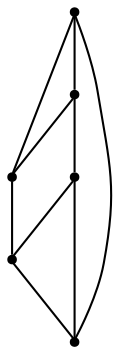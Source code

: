 graph {
  node [shape=point,comment="{\"directed\":false,\"doi\":\"10.1007/978-3-642-11805-0_19\",\"figure\":\"2\"}"]

  v0 [pos="885.5752137561176,629.1537267973931"]
  v1 [pos="807.5171621544416,707.1820319204621"]
  v2 [pos="729.4549430758454,629.153726797393"]
  v3 [pos="885.5752137561177,785.2145983378094"]
  v4 [pos="807.5171621544416,863.2429034608786"]
  v5 [pos="729.4549430758453,785.2145983378094"]

  v0 -- v1 [id="-1",pos="885.5752137561176,629.1537267973931 807.5171621544416,707.1820319204621 807.5171621544416,707.1820319204621 807.5171621544416,707.1820319204621"]
  v5 -- v4 [id="-2",pos="729.4549430758453,785.2145983378094 807.5171621544416,863.2429034608786 807.5171621544416,863.2429034608786 807.5171621544416,863.2429034608786"]
  v5 -- v3 [id="-3",pos="729.4549430758453,785.2145983378094 885.5752137561177,785.2145983378094 885.5752137561177,785.2145983378094 885.5752137561177,785.2145983378094"]
  v2 -- v5 [id="-4",pos="729.4549430758454,629.153726797393 729.4549430758453,785.2145983378094 729.4549430758453,785.2145983378094 729.4549430758453,785.2145983378094"]
  v2 -- v1 [id="-5",pos="729.4549430758454,629.153726797393 807.5171621544416,707.1820319204621 807.5171621544416,707.1820319204621 807.5171621544416,707.1820319204621"]
  v4 -- v3 [id="-6",pos="807.5171621544416,863.2429034608786 885.5752137561177,785.2145983378094 885.5752137561177,785.2145983378094 885.5752137561177,785.2145983378094"]
  v1 -- v4 [id="-7",pos="807.5171621544416,707.1820319204621 807.5171621544416,863.2429034608786 807.5171621544416,863.2429034608786 807.5171621544416,863.2429034608786"]
  v3 -- v0 [id="-8",pos="885.5752137561177,785.2145983378094 885.5752137561176,629.1537267973931 885.5752137561176,629.1537267973931 885.5752137561176,629.1537267973931"]
  v0 -- v2 [id="-9",pos="885.5752137561176,629.1537267973931 729.4549430758454,629.153726797393 729.4549430758454,629.153726797393 729.4549430758454,629.153726797393"]
}